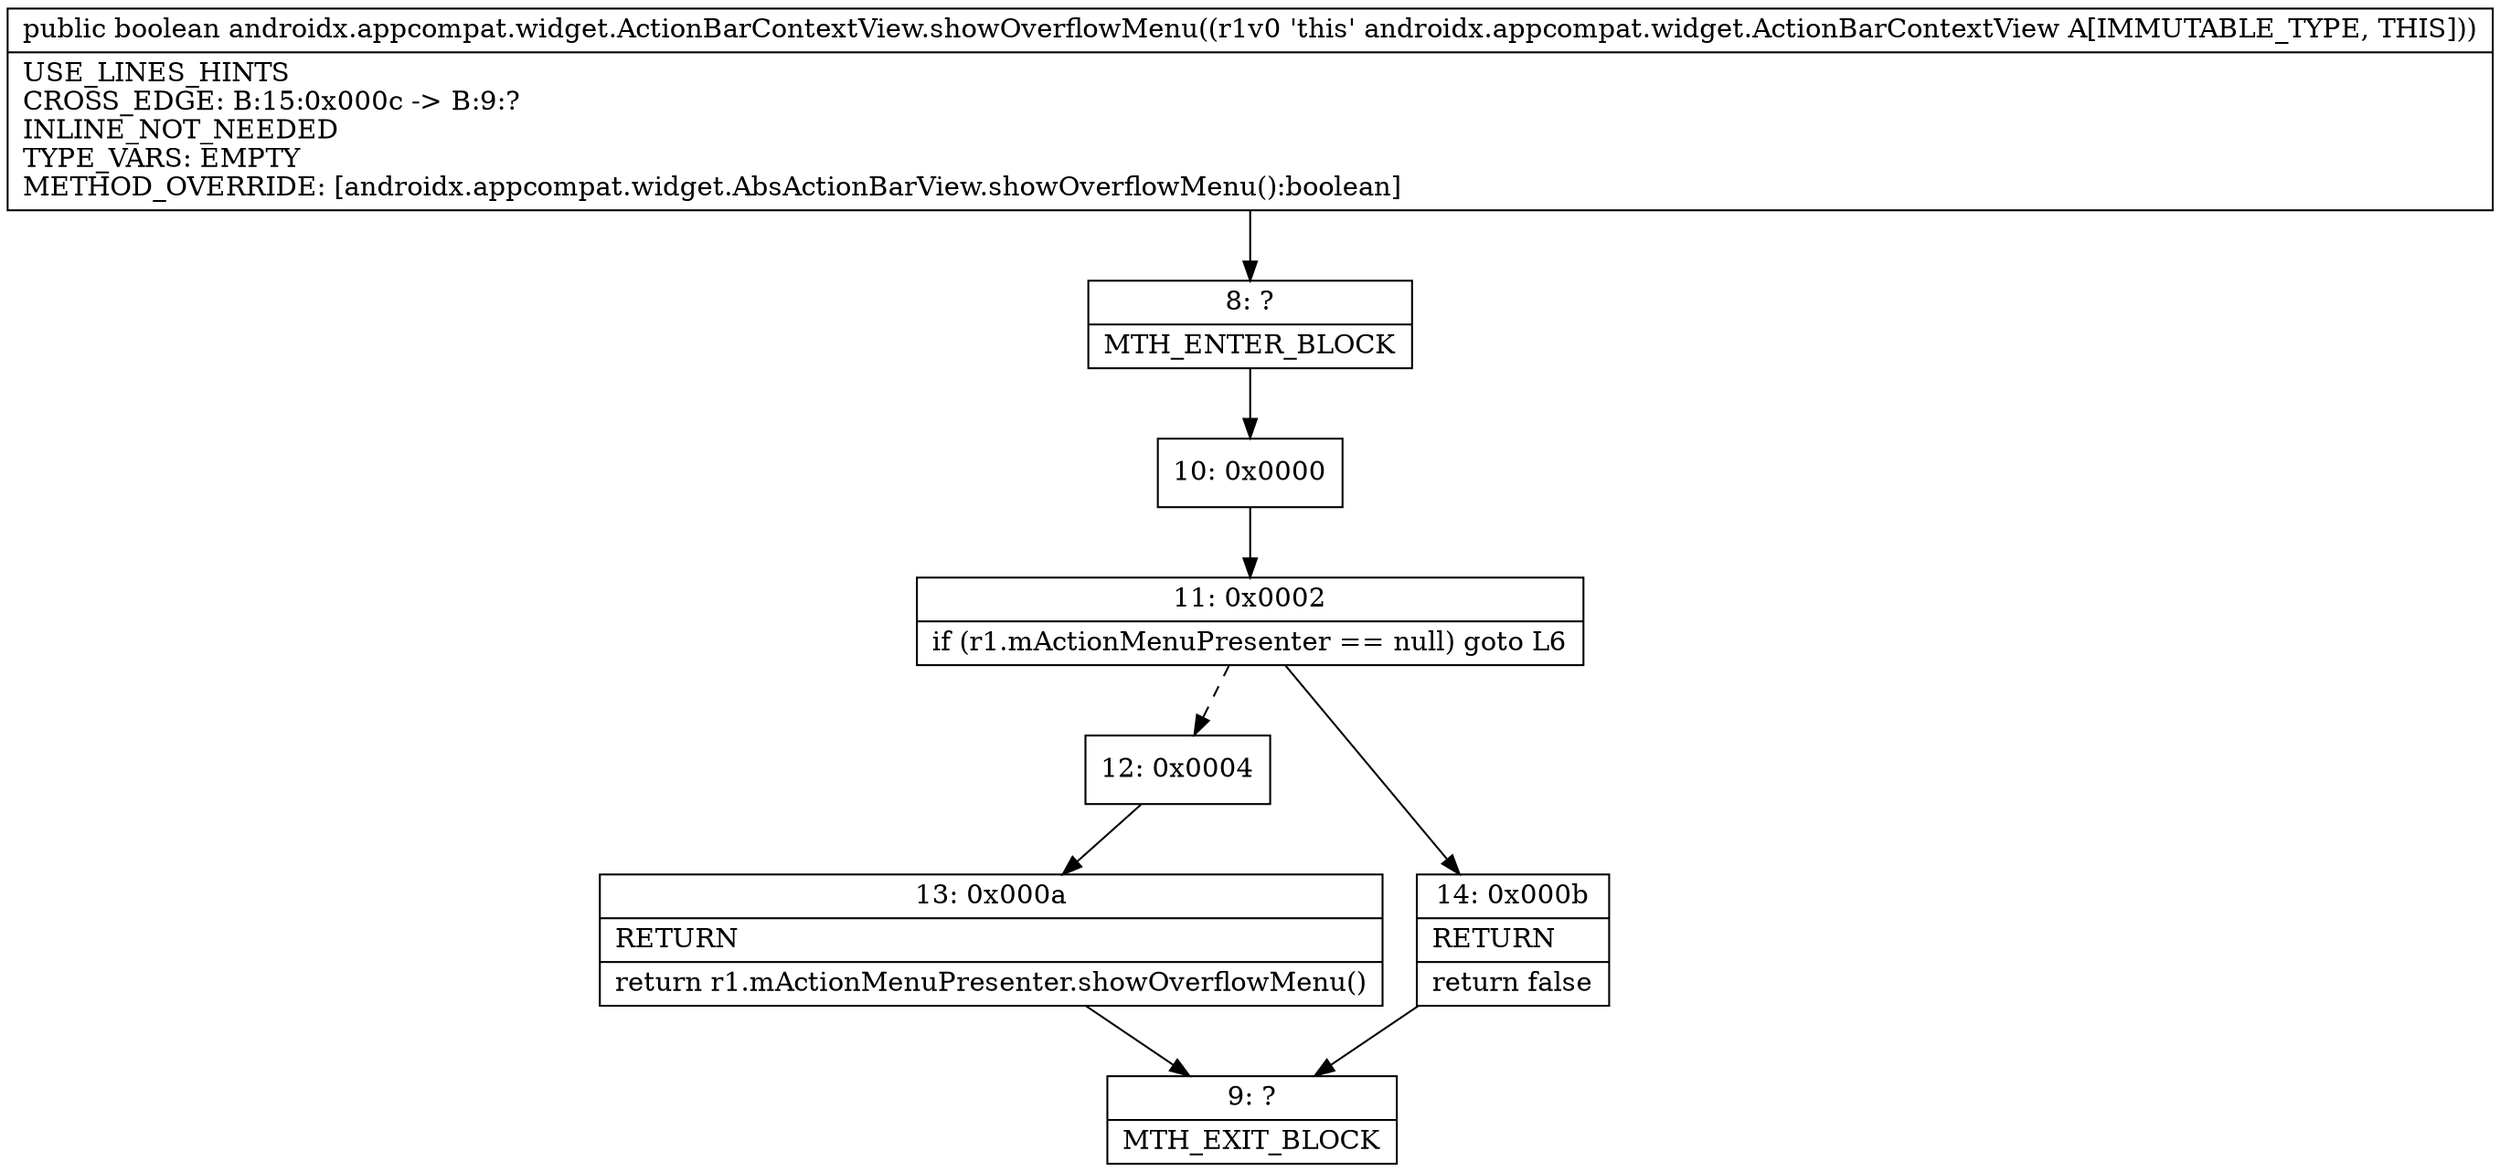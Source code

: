 digraph "CFG forandroidx.appcompat.widget.ActionBarContextView.showOverflowMenu()Z" {
Node_8 [shape=record,label="{8\:\ ?|MTH_ENTER_BLOCK\l}"];
Node_10 [shape=record,label="{10\:\ 0x0000}"];
Node_11 [shape=record,label="{11\:\ 0x0002|if (r1.mActionMenuPresenter == null) goto L6\l}"];
Node_12 [shape=record,label="{12\:\ 0x0004}"];
Node_13 [shape=record,label="{13\:\ 0x000a|RETURN\l|return r1.mActionMenuPresenter.showOverflowMenu()\l}"];
Node_9 [shape=record,label="{9\:\ ?|MTH_EXIT_BLOCK\l}"];
Node_14 [shape=record,label="{14\:\ 0x000b|RETURN\l|return false\l}"];
MethodNode[shape=record,label="{public boolean androidx.appcompat.widget.ActionBarContextView.showOverflowMenu((r1v0 'this' androidx.appcompat.widget.ActionBarContextView A[IMMUTABLE_TYPE, THIS]))  | USE_LINES_HINTS\lCROSS_EDGE: B:15:0x000c \-\> B:9:?\lINLINE_NOT_NEEDED\lTYPE_VARS: EMPTY\lMETHOD_OVERRIDE: [androidx.appcompat.widget.AbsActionBarView.showOverflowMenu():boolean]\l}"];
MethodNode -> Node_8;Node_8 -> Node_10;
Node_10 -> Node_11;
Node_11 -> Node_12[style=dashed];
Node_11 -> Node_14;
Node_12 -> Node_13;
Node_13 -> Node_9;
Node_14 -> Node_9;
}

